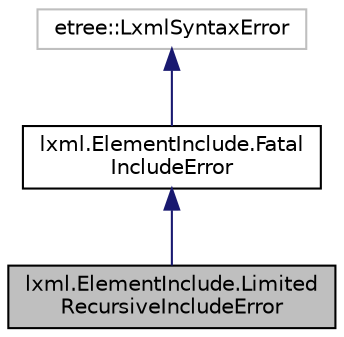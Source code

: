 digraph "lxml.ElementInclude.LimitedRecursiveIncludeError"
{
 // LATEX_PDF_SIZE
  edge [fontname="Helvetica",fontsize="10",labelfontname="Helvetica",labelfontsize="10"];
  node [fontname="Helvetica",fontsize="10",shape=record];
  Node1 [label="lxml.ElementInclude.Limited\lRecursiveIncludeError",height=0.2,width=0.4,color="black", fillcolor="grey75", style="filled", fontcolor="black",tooltip=" "];
  Node2 -> Node1 [dir="back",color="midnightblue",fontsize="10",style="solid",fontname="Helvetica"];
  Node2 [label="lxml.ElementInclude.Fatal\lIncludeError",height=0.2,width=0.4,color="black", fillcolor="white", style="filled",URL="$classlxml_1_1ElementInclude_1_1FatalIncludeError.html",tooltip="Fatal include error."];
  Node3 -> Node2 [dir="back",color="midnightblue",fontsize="10",style="solid",fontname="Helvetica"];
  Node3 [label="etree::LxmlSyntaxError",height=0.2,width=0.4,color="grey75", fillcolor="white", style="filled",tooltip=" "];
}
